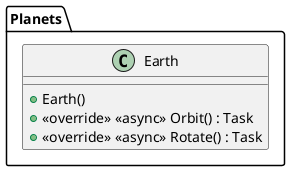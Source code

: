 @startuml
package "Planets" {
    class Earth {
        + Earth()
        + <<override>> <<async>> Orbit() : Task
        + <<override>> <<async>> Rotate() : Task
    }
}
@enduml
